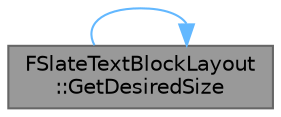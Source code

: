 digraph "FSlateTextBlockLayout::GetDesiredSize"
{
 // INTERACTIVE_SVG=YES
 // LATEX_PDF_SIZE
  bgcolor="transparent";
  edge [fontname=Helvetica,fontsize=10,labelfontname=Helvetica,labelfontsize=10];
  node [fontname=Helvetica,fontsize=10,shape=box,height=0.2,width=0.4];
  rankdir="LR";
  Node1 [id="Node000001",label="FSlateTextBlockLayout\l::GetDesiredSize",height=0.2,width=0.4,color="gray40", fillcolor="grey60", style="filled", fontcolor="black",tooltip="Gets the last computed desired size."];
  Node1 -> Node1 [id="edge1_Node000001_Node000001",color="steelblue1",style="solid",tooltip=" "];
}
